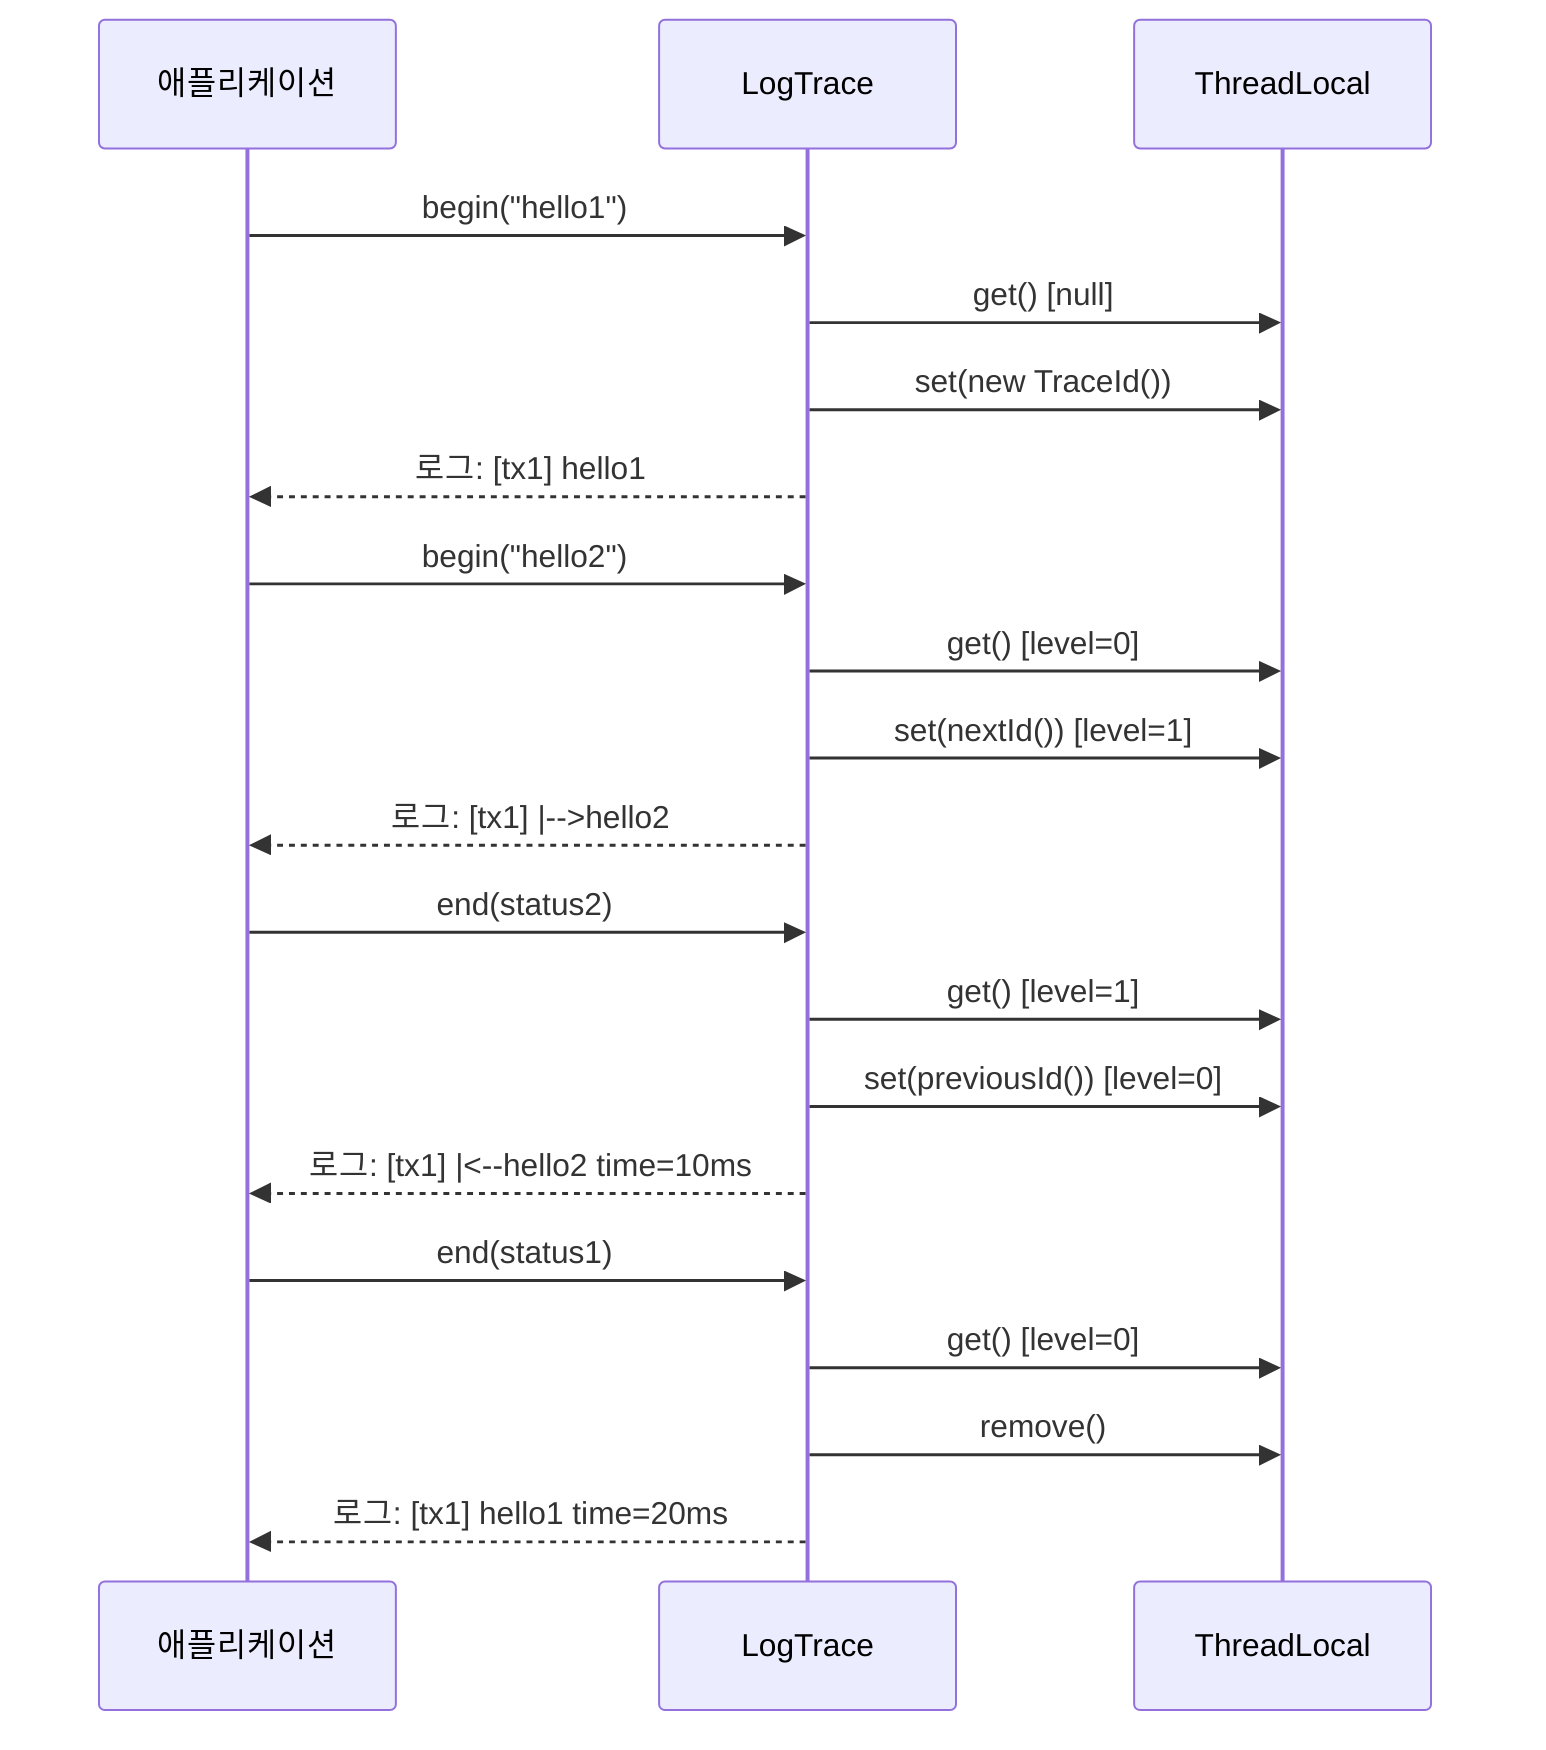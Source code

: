 sequenceDiagram
    participant App as 애플리케이션
    participant LogTrace as LogTrace
    participant TL as ThreadLocal
    
    App->>LogTrace: begin("hello1")
    LogTrace->>TL: get() [null]
    LogTrace->>TL: set(new TraceId())
    LogTrace-->>App: 로그: [tx1] hello1
    
    App->>LogTrace: begin("hello2")
    LogTrace->>TL: get() [level=0]
    LogTrace->>TL: set(nextId()) [level=1]
    LogTrace-->>App: 로그: [tx1] |-->hello2
    
    App->>LogTrace: end(status2)
    LogTrace->>TL: get() [level=1]
    LogTrace->>TL: set(previousId()) [level=0]
    LogTrace-->>App: 로그: [tx1] |<--hello2 time=10ms
    
    App->>LogTrace: end(status1)
    LogTrace->>TL: get() [level=0]
    LogTrace->>TL: remove()
    LogTrace-->>App: 로그: [tx1] hello1 time=20ms